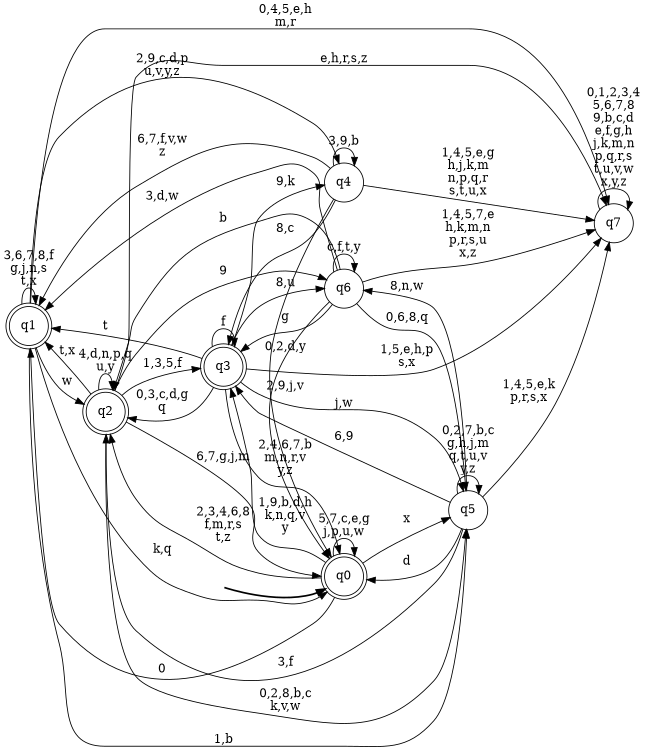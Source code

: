 digraph BlueStar {
__start0 [style = invis, shape = none, label = "", width = 0, height = 0];

rankdir=LR;
size="8,5";

s0 [style="rounded,filled", color="black", fillcolor="white" shape="doublecircle", label="q0"];
s1 [style="rounded,filled", color="black", fillcolor="white" shape="doublecircle", label="q1"];
s2 [style="rounded,filled", color="black", fillcolor="white" shape="doublecircle", label="q2"];
s3 [style="rounded,filled", color="black", fillcolor="white" shape="doublecircle", label="q3"];
s4 [style="filled", color="black", fillcolor="white" shape="circle", label="q4"];
s5 [style="filled", color="black", fillcolor="white" shape="circle", label="q5"];
s6 [style="filled", color="black", fillcolor="white" shape="circle", label="q6"];
s7 [style="filled", color="black", fillcolor="white" shape="circle", label="q7"];
subgraph cluster_main { 
	graph [pad=".75", ranksep="0.15", nodesep="0.15"];
	 style=invis; 
	__start0 -> s0 [penwidth=2];
}
s0 -> s0 [label="5,7,c,e,g\nj,p,u,w"];
s0 -> s1 [label="0"];
s0 -> s2 [label="2,3,4,6,8\nf,m,r,s\nt,z"];
s0 -> s3 [label="1,9,b,d,h\nk,n,q,v\ny"];
s0 -> s5 [label="x"];
s1 -> s0 [label="k,q"];
s1 -> s1 [label="3,6,7,8,f\ng,j,n,s\nt,x"];
s1 -> s2 [label="w"];
s1 -> s4 [label="2,9,c,d,p\nu,v,y,z"];
s1 -> s5 [label="1,b"];
s1 -> s7 [label="0,4,5,e,h\nm,r"];
s2 -> s0 [label="6,7,g,j,m"];
s2 -> s1 [label="t,x"];
s2 -> s2 [label="4,d,n,p,q\nu,y"];
s2 -> s3 [label="1,3,5,f"];
s2 -> s5 [label="0,2,8,b,c\nk,v,w"];
s2 -> s6 [label="9"];
s2 -> s7 [label="e,h,r,s,z"];
s3 -> s0 [label="2,4,6,7,b\nm,n,r,v\ny,z"];
s3 -> s1 [label="t"];
s3 -> s2 [label="0,3,c,d,g\nq"];
s3 -> s3 [label="f"];
s3 -> s4 [label="9,k"];
s3 -> s5 [label="j,w"];
s3 -> s6 [label="8,u"];
s3 -> s7 [label="1,5,e,h,p\ns,x"];
s4 -> s0 [label="0,2,d,y"];
s4 -> s1 [label="6,7,f,v,w\nz"];
s4 -> s3 [label="8,c"];
s4 -> s4 [label="3,9,b"];
s4 -> s7 [label="1,4,5,e,g\nh,j,k,m\nn,p,q,r\ns,t,u,x"];
s5 -> s0 [label="d"];
s5 -> s2 [label="3,f"];
s5 -> s3 [label="6,9"];
s5 -> s5 [label="0,2,7,b,c\ng,h,j,m\nq,t,u,v\ny,z"];
s5 -> s6 [label="8,n,w"];
s5 -> s7 [label="1,4,5,e,k\np,r,s,x"];
s6 -> s0 [label="2,9,j,v"];
s6 -> s1 [label="3,d,w"];
s6 -> s2 [label="b"];
s6 -> s3 [label="g"];
s6 -> s5 [label="0,6,8,q"];
s6 -> s6 [label="c,f,t,y"];
s6 -> s7 [label="1,4,5,7,e\nh,k,m,n\np,r,s,u\nx,z"];
s7 -> s7 [label="0,1,2,3,4\n5,6,7,8\n9,b,c,d\ne,f,g,h\nj,k,m,n\np,q,r,s\nt,u,v,w\nx,y,z"];

}